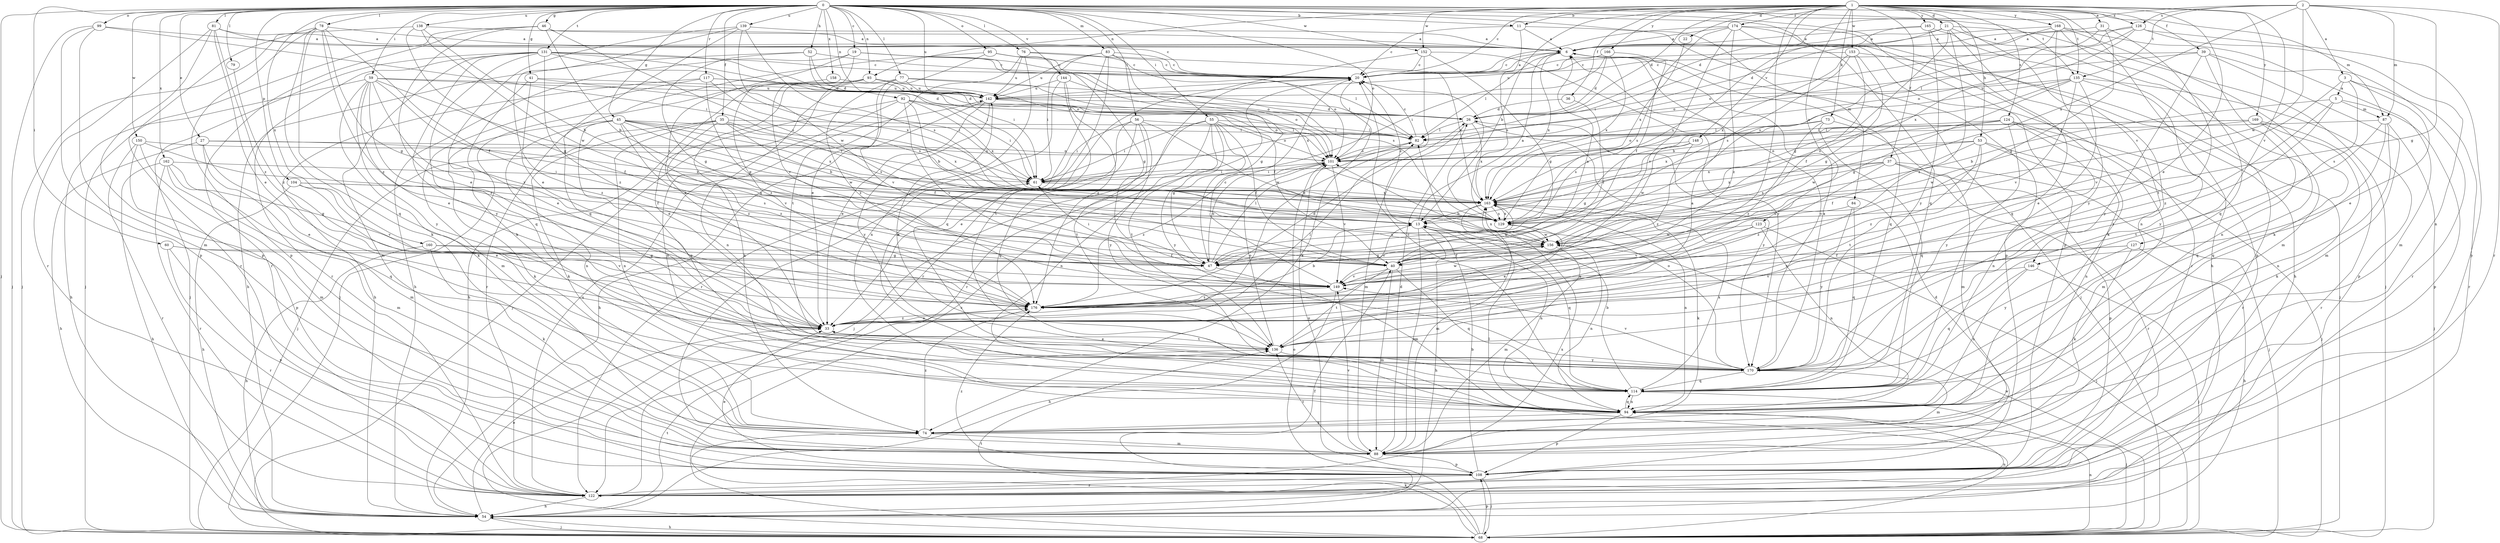 strict digraph  {
0;
1;
2;
3;
5;
6;
11;
13;
19;
20;
21;
22;
26;
27;
31;
33;
35;
36;
37;
39;
40;
41;
45;
46;
47;
52;
53;
54;
55;
56;
59;
60;
61;
68;
73;
74;
76;
77;
78;
79;
81;
82;
83;
84;
87;
88;
92;
93;
94;
95;
99;
101;
104;
108;
114;
117;
122;
123;
124;
126;
127;
129;
131;
135;
136;
138;
139;
142;
144;
146;
148;
149;
150;
152;
153;
156;
158;
160;
162;
163;
165;
166;
168;
169;
170;
174;
176;
0 -> 11  [label=b];
0 -> 19  [label=c];
0 -> 27  [label=e];
0 -> 35  [label=f];
0 -> 41  [label=g];
0 -> 45  [label=g];
0 -> 46  [label=g];
0 -> 52  [label=h];
0 -> 55  [label=i];
0 -> 56  [label=i];
0 -> 59  [label=i];
0 -> 60  [label=i];
0 -> 68  [label=j];
0 -> 76  [label=l];
0 -> 77  [label=l];
0 -> 78  [label=l];
0 -> 79  [label=l];
0 -> 81  [label=l];
0 -> 83  [label=m];
0 -> 84  [label=m];
0 -> 87  [label=m];
0 -> 92  [label=n];
0 -> 93  [label=n];
0 -> 95  [label=o];
0 -> 99  [label=o];
0 -> 101  [label=o];
0 -> 104  [label=p];
0 -> 108  [label=p];
0 -> 114  [label=q];
0 -> 117  [label=r];
0 -> 131  [label=t];
0 -> 135  [label=t];
0 -> 138  [label=u];
0 -> 139  [label=u];
0 -> 142  [label=u];
0 -> 144  [label=v];
0 -> 146  [label=v];
0 -> 150  [label=w];
0 -> 152  [label=w];
0 -> 158  [label=x];
0 -> 160  [label=x];
0 -> 162  [label=x];
1 -> 11  [label=b];
1 -> 13  [label=b];
1 -> 20  [label=c];
1 -> 21  [label=d];
1 -> 22  [label=d];
1 -> 26  [label=d];
1 -> 31  [label=e];
1 -> 33  [label=e];
1 -> 36  [label=f];
1 -> 37  [label=f];
1 -> 39  [label=f];
1 -> 53  [label=h];
1 -> 54  [label=h];
1 -> 73  [label=k];
1 -> 93  [label=n];
1 -> 123  [label=s];
1 -> 124  [label=s];
1 -> 126  [label=s];
1 -> 135  [label=t];
1 -> 146  [label=v];
1 -> 148  [label=v];
1 -> 152  [label=w];
1 -> 153  [label=w];
1 -> 165  [label=y];
1 -> 166  [label=y];
1 -> 168  [label=y];
1 -> 169  [label=y];
1 -> 174  [label=z];
1 -> 176  [label=z];
2 -> 3  [label=a];
2 -> 26  [label=d];
2 -> 47  [label=g];
2 -> 87  [label=m];
2 -> 122  [label=r];
2 -> 126  [label=s];
2 -> 135  [label=t];
2 -> 156  [label=w];
2 -> 163  [label=x];
3 -> 5  [label=a];
3 -> 33  [label=e];
3 -> 122  [label=r];
3 -> 127  [label=s];
3 -> 149  [label=v];
5 -> 13  [label=b];
5 -> 87  [label=m];
5 -> 108  [label=p];
5 -> 136  [label=t];
5 -> 176  [label=z];
6 -> 20  [label=c];
6 -> 68  [label=j];
6 -> 82  [label=l];
6 -> 114  [label=q];
6 -> 163  [label=x];
6 -> 170  [label=y];
11 -> 6  [label=a];
11 -> 20  [label=c];
11 -> 108  [label=p];
11 -> 129  [label=s];
13 -> 6  [label=a];
13 -> 20  [label=c];
13 -> 54  [label=h];
13 -> 88  [label=m];
13 -> 94  [label=n];
13 -> 114  [label=q];
13 -> 149  [label=v];
13 -> 156  [label=w];
19 -> 20  [label=c];
19 -> 33  [label=e];
19 -> 54  [label=h];
19 -> 82  [label=l];
19 -> 101  [label=o];
19 -> 149  [label=v];
20 -> 6  [label=a];
20 -> 74  [label=k];
20 -> 122  [label=r];
20 -> 142  [label=u];
21 -> 6  [label=a];
21 -> 47  [label=g];
21 -> 61  [label=i];
21 -> 68  [label=j];
21 -> 88  [label=m];
21 -> 94  [label=n];
21 -> 176  [label=z];
22 -> 163  [label=x];
26 -> 82  [label=l];
26 -> 88  [label=m];
26 -> 163  [label=x];
26 -> 170  [label=y];
27 -> 33  [label=e];
27 -> 54  [label=h];
27 -> 88  [label=m];
27 -> 101  [label=o];
27 -> 163  [label=x];
31 -> 6  [label=a];
31 -> 47  [label=g];
31 -> 101  [label=o];
31 -> 136  [label=t];
33 -> 82  [label=l];
33 -> 136  [label=t];
33 -> 176  [label=z];
35 -> 40  [label=f];
35 -> 68  [label=j];
35 -> 74  [label=k];
35 -> 82  [label=l];
35 -> 94  [label=n];
35 -> 129  [label=s];
35 -> 163  [label=x];
35 -> 176  [label=z];
36 -> 26  [label=d];
36 -> 40  [label=f];
37 -> 61  [label=i];
37 -> 68  [label=j];
37 -> 108  [label=p];
37 -> 122  [label=r];
37 -> 129  [label=s];
37 -> 163  [label=x];
37 -> 176  [label=z];
39 -> 20  [label=c];
39 -> 88  [label=m];
39 -> 94  [label=n];
39 -> 101  [label=o];
39 -> 122  [label=r];
39 -> 170  [label=y];
40 -> 6  [label=a];
40 -> 88  [label=m];
40 -> 114  [label=q];
40 -> 136  [label=t];
40 -> 149  [label=v];
41 -> 33  [label=e];
41 -> 61  [label=i];
41 -> 142  [label=u];
41 -> 176  [label=z];
45 -> 13  [label=b];
45 -> 61  [label=i];
45 -> 74  [label=k];
45 -> 82  [label=l];
45 -> 94  [label=n];
45 -> 114  [label=q];
45 -> 149  [label=v];
45 -> 156  [label=w];
45 -> 163  [label=x];
45 -> 176  [label=z];
46 -> 6  [label=a];
46 -> 13  [label=b];
46 -> 33  [label=e];
46 -> 68  [label=j];
46 -> 122  [label=r];
46 -> 129  [label=s];
47 -> 61  [label=i];
47 -> 82  [label=l];
47 -> 94  [label=n];
47 -> 101  [label=o];
47 -> 163  [label=x];
52 -> 20  [label=c];
52 -> 26  [label=d];
52 -> 47  [label=g];
52 -> 54  [label=h];
52 -> 61  [label=i];
53 -> 40  [label=f];
53 -> 68  [label=j];
53 -> 94  [label=n];
53 -> 101  [label=o];
53 -> 136  [label=t];
53 -> 163  [label=x];
53 -> 176  [label=z];
54 -> 33  [label=e];
54 -> 40  [label=f];
54 -> 68  [label=j];
54 -> 94  [label=n];
54 -> 136  [label=t];
55 -> 40  [label=f];
55 -> 47  [label=g];
55 -> 61  [label=i];
55 -> 68  [label=j];
55 -> 82  [label=l];
55 -> 94  [label=n];
55 -> 101  [label=o];
55 -> 136  [label=t];
55 -> 170  [label=y];
56 -> 33  [label=e];
56 -> 61  [label=i];
56 -> 82  [label=l];
56 -> 114  [label=q];
56 -> 136  [label=t];
56 -> 156  [label=w];
56 -> 170  [label=y];
59 -> 26  [label=d];
59 -> 33  [label=e];
59 -> 40  [label=f];
59 -> 54  [label=h];
59 -> 74  [label=k];
59 -> 129  [label=s];
59 -> 142  [label=u];
59 -> 149  [label=v];
59 -> 170  [label=y];
59 -> 176  [label=z];
60 -> 47  [label=g];
60 -> 108  [label=p];
60 -> 122  [label=r];
60 -> 149  [label=v];
61 -> 163  [label=x];
68 -> 20  [label=c];
68 -> 54  [label=h];
68 -> 74  [label=k];
68 -> 82  [label=l];
68 -> 94  [label=n];
68 -> 101  [label=o];
68 -> 108  [label=p];
68 -> 136  [label=t];
68 -> 156  [label=w];
73 -> 82  [label=l];
73 -> 88  [label=m];
73 -> 114  [label=q];
73 -> 129  [label=s];
73 -> 176  [label=z];
74 -> 88  [label=m];
74 -> 176  [label=z];
76 -> 20  [label=c];
76 -> 94  [label=n];
76 -> 101  [label=o];
76 -> 136  [label=t];
76 -> 142  [label=u];
77 -> 82  [label=l];
77 -> 94  [label=n];
77 -> 142  [label=u];
77 -> 149  [label=v];
77 -> 163  [label=x];
77 -> 176  [label=z];
78 -> 6  [label=a];
78 -> 40  [label=f];
78 -> 47  [label=g];
78 -> 74  [label=k];
78 -> 108  [label=p];
78 -> 114  [label=q];
78 -> 122  [label=r];
78 -> 176  [label=z];
79 -> 176  [label=z];
81 -> 6  [label=a];
81 -> 20  [label=c];
81 -> 33  [label=e];
81 -> 108  [label=p];
81 -> 122  [label=r];
81 -> 176  [label=z];
82 -> 20  [label=c];
82 -> 101  [label=o];
83 -> 20  [label=c];
83 -> 47  [label=g];
83 -> 61  [label=i];
83 -> 94  [label=n];
83 -> 114  [label=q];
83 -> 142  [label=u];
83 -> 163  [label=x];
84 -> 114  [label=q];
84 -> 129  [label=s];
84 -> 170  [label=y];
87 -> 68  [label=j];
87 -> 82  [label=l];
87 -> 94  [label=n];
87 -> 114  [label=q];
87 -> 136  [label=t];
88 -> 26  [label=d];
88 -> 61  [label=i];
88 -> 108  [label=p];
88 -> 136  [label=t];
88 -> 149  [label=v];
92 -> 13  [label=b];
92 -> 26  [label=d];
92 -> 33  [label=e];
92 -> 61  [label=i];
92 -> 94  [label=n];
92 -> 149  [label=v];
92 -> 163  [label=x];
93 -> 40  [label=f];
93 -> 54  [label=h];
93 -> 68  [label=j];
93 -> 74  [label=k];
93 -> 122  [label=r];
93 -> 142  [label=u];
94 -> 74  [label=k];
94 -> 108  [label=p];
94 -> 114  [label=q];
95 -> 20  [label=c];
95 -> 33  [label=e];
95 -> 47  [label=g];
95 -> 68  [label=j];
95 -> 129  [label=s];
99 -> 6  [label=a];
99 -> 61  [label=i];
99 -> 68  [label=j];
99 -> 88  [label=m];
99 -> 108  [label=p];
101 -> 61  [label=i];
101 -> 149  [label=v];
101 -> 176  [label=z];
104 -> 33  [label=e];
104 -> 54  [label=h];
104 -> 129  [label=s];
104 -> 149  [label=v];
104 -> 163  [label=x];
108 -> 13  [label=b];
108 -> 26  [label=d];
108 -> 33  [label=e];
108 -> 68  [label=j];
108 -> 101  [label=o];
108 -> 122  [label=r];
108 -> 176  [label=z];
114 -> 13  [label=b];
114 -> 20  [label=c];
114 -> 68  [label=j];
114 -> 94  [label=n];
114 -> 163  [label=x];
117 -> 26  [label=d];
117 -> 47  [label=g];
117 -> 54  [label=h];
117 -> 88  [label=m];
117 -> 129  [label=s];
117 -> 142  [label=u];
122 -> 54  [label=h];
122 -> 142  [label=u];
122 -> 163  [label=x];
123 -> 33  [label=e];
123 -> 68  [label=j];
123 -> 94  [label=n];
123 -> 149  [label=v];
123 -> 156  [label=w];
124 -> 82  [label=l];
124 -> 88  [label=m];
124 -> 94  [label=n];
124 -> 122  [label=r];
124 -> 156  [label=w];
124 -> 163  [label=x];
124 -> 170  [label=y];
126 -> 6  [label=a];
126 -> 82  [label=l];
126 -> 94  [label=n];
126 -> 101  [label=o];
126 -> 108  [label=p];
126 -> 163  [label=x];
127 -> 40  [label=f];
127 -> 54  [label=h];
127 -> 74  [label=k];
127 -> 149  [label=v];
127 -> 170  [label=y];
129 -> 20  [label=c];
129 -> 33  [label=e];
129 -> 156  [label=w];
129 -> 163  [label=x];
131 -> 20  [label=c];
131 -> 61  [label=i];
131 -> 68  [label=j];
131 -> 88  [label=m];
131 -> 101  [label=o];
131 -> 114  [label=q];
131 -> 122  [label=r];
131 -> 163  [label=x];
131 -> 170  [label=y];
131 -> 176  [label=z];
135 -> 13  [label=b];
135 -> 33  [label=e];
135 -> 47  [label=g];
135 -> 108  [label=p];
135 -> 129  [label=s];
135 -> 142  [label=u];
135 -> 149  [label=v];
135 -> 170  [label=y];
136 -> 6  [label=a];
136 -> 33  [label=e];
136 -> 101  [label=o];
136 -> 170  [label=y];
138 -> 6  [label=a];
138 -> 13  [label=b];
138 -> 47  [label=g];
138 -> 68  [label=j];
138 -> 156  [label=w];
139 -> 6  [label=a];
139 -> 33  [label=e];
139 -> 74  [label=k];
139 -> 114  [label=q];
139 -> 129  [label=s];
139 -> 156  [label=w];
142 -> 26  [label=d];
142 -> 33  [label=e];
142 -> 54  [label=h];
142 -> 101  [label=o];
142 -> 170  [label=y];
144 -> 101  [label=o];
144 -> 122  [label=r];
144 -> 136  [label=t];
144 -> 142  [label=u];
144 -> 176  [label=z];
146 -> 68  [label=j];
146 -> 94  [label=n];
146 -> 114  [label=q];
146 -> 149  [label=v];
148 -> 47  [label=g];
148 -> 101  [label=o];
148 -> 156  [label=w];
148 -> 176  [label=z];
149 -> 20  [label=c];
149 -> 54  [label=h];
149 -> 156  [label=w];
149 -> 176  [label=z];
150 -> 40  [label=f];
150 -> 88  [label=m];
150 -> 101  [label=o];
150 -> 108  [label=p];
150 -> 122  [label=r];
152 -> 20  [label=c];
152 -> 33  [label=e];
152 -> 47  [label=g];
152 -> 122  [label=r];
152 -> 170  [label=y];
153 -> 20  [label=c];
153 -> 40  [label=f];
153 -> 47  [label=g];
153 -> 68  [label=j];
153 -> 129  [label=s];
153 -> 163  [label=x];
156 -> 40  [label=f];
156 -> 47  [label=g];
156 -> 88  [label=m];
156 -> 94  [label=n];
156 -> 163  [label=x];
158 -> 142  [label=u];
158 -> 176  [label=z];
160 -> 40  [label=f];
160 -> 47  [label=g];
160 -> 54  [label=h];
160 -> 74  [label=k];
162 -> 47  [label=g];
162 -> 54  [label=h];
162 -> 61  [label=i];
162 -> 88  [label=m];
162 -> 114  [label=q];
162 -> 122  [label=r];
163 -> 13  [label=b];
163 -> 74  [label=k];
163 -> 88  [label=m];
163 -> 94  [label=n];
163 -> 129  [label=s];
165 -> 6  [label=a];
165 -> 108  [label=p];
165 -> 114  [label=q];
165 -> 129  [label=s];
165 -> 170  [label=y];
166 -> 20  [label=c];
166 -> 26  [label=d];
166 -> 61  [label=i];
166 -> 129  [label=s];
166 -> 142  [label=u];
166 -> 163  [label=x];
168 -> 6  [label=a];
168 -> 26  [label=d];
168 -> 74  [label=k];
168 -> 88  [label=m];
168 -> 114  [label=q];
168 -> 129  [label=s];
168 -> 170  [label=y];
169 -> 74  [label=k];
169 -> 82  [label=l];
169 -> 101  [label=o];
169 -> 114  [label=q];
169 -> 122  [label=r];
169 -> 156  [label=w];
170 -> 6  [label=a];
170 -> 88  [label=m];
170 -> 101  [label=o];
170 -> 114  [label=q];
170 -> 142  [label=u];
170 -> 149  [label=v];
174 -> 6  [label=a];
174 -> 20  [label=c];
174 -> 40  [label=f];
174 -> 54  [label=h];
174 -> 74  [label=k];
174 -> 122  [label=r];
174 -> 149  [label=v];
174 -> 176  [label=z];
176 -> 13  [label=b];
176 -> 26  [label=d];
176 -> 33  [label=e];
}
